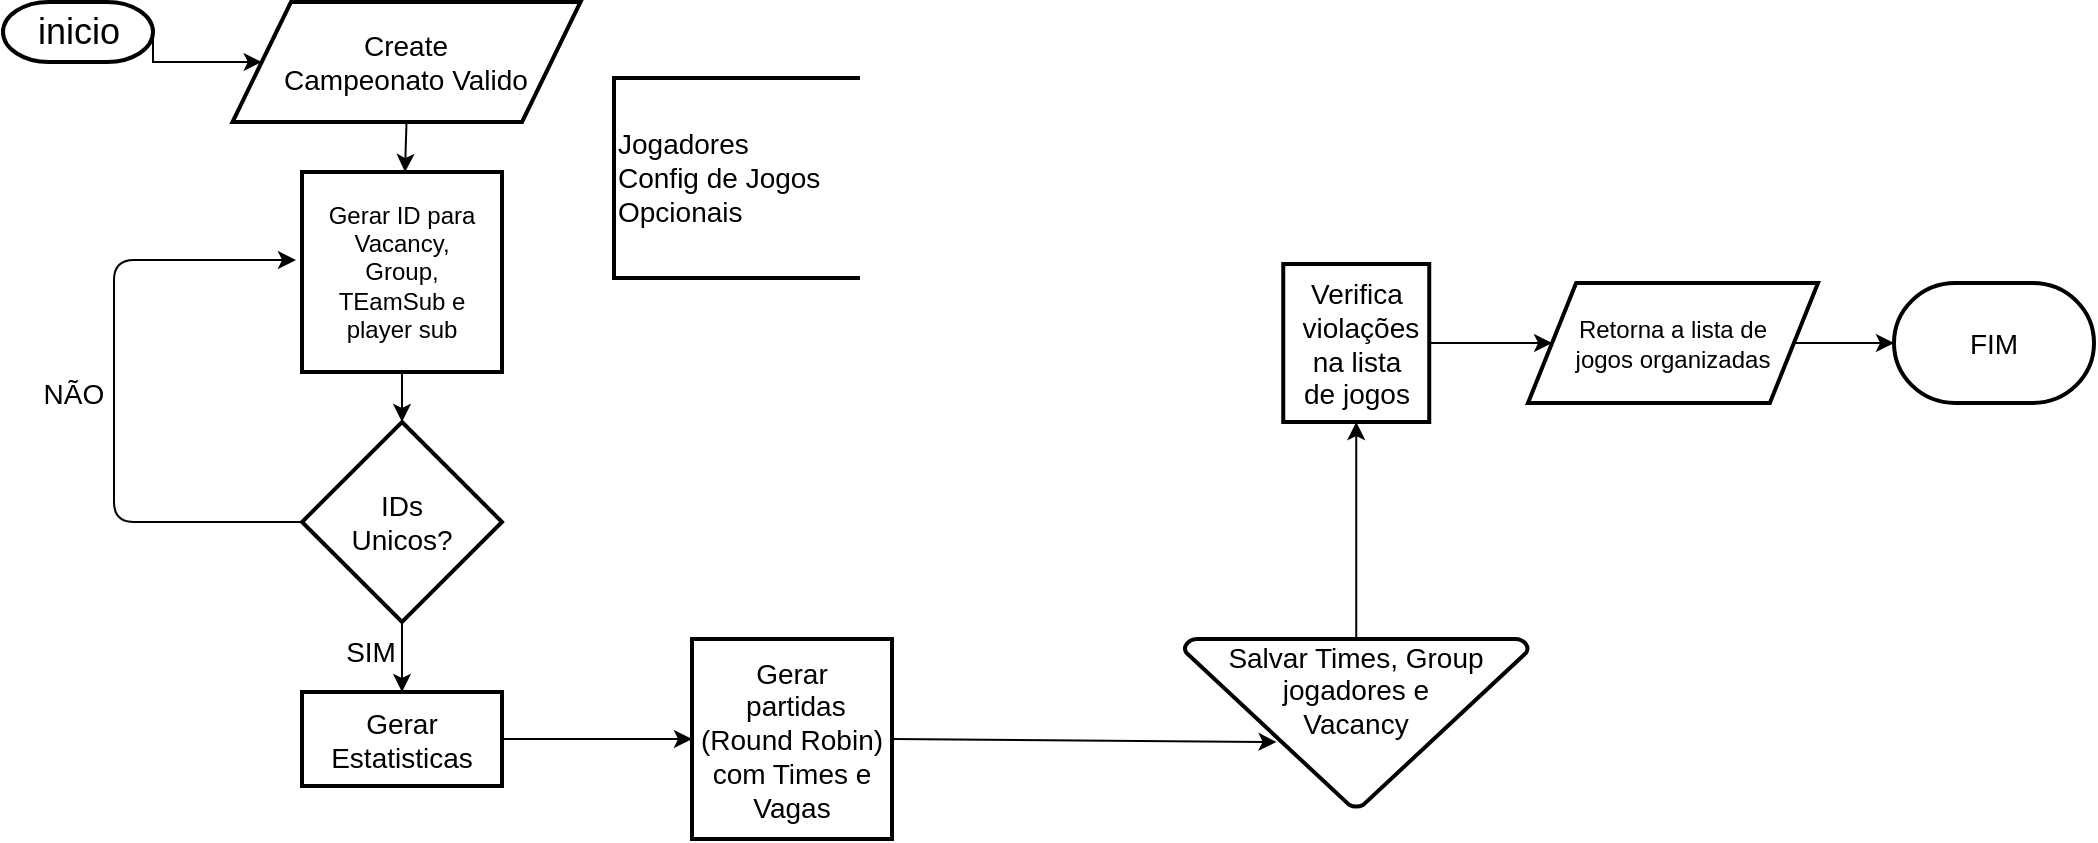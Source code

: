 <mxfile version="13.10.0" type="embed">
    <diagram id="nsNUt92DwqKHv9p4K-72" name="Page-1">
        <mxGraphModel dx="820" dy="478" grid="0" gridSize="10" guides="1" tooltips="1" connect="1" arrows="1" fold="1" page="0" pageScale="1" pageWidth="827" pageHeight="1169" math="0" shadow="0">
            <root>
                <mxCell id="0"/>
                <mxCell id="1" parent="0"/>
                <mxCell id="29" style="edgeStyle=orthogonalEdgeStyle;rounded=0;orthogonalLoop=1;jettySize=auto;html=1;exitX=1;exitY=0.5;exitDx=0;exitDy=0;exitPerimeter=0;" edge="1" parent="1" source="26" target="27">
                    <mxGeometry relative="1" as="geometry">
                        <mxPoint x="316" y="78" as="targetPoint"/>
                        <Array as="points">
                            <mxPoint x="195" y="35"/>
                        </Array>
                    </mxGeometry>
                </mxCell>
                <mxCell id="26" value="&lt;font style=&quot;font-size: 18px&quot;&gt;inicio&lt;/font&gt;" style="strokeWidth=2;html=1;shape=mxgraph.flowchart.terminator;whiteSpace=wrap;" vertex="1" parent="1">
                    <mxGeometry x="119.5" y="5" width="75" height="30" as="geometry"/>
                </mxCell>
                <mxCell id="27" value="&lt;font style=&quot;font-size: 14px&quot;&gt;Create &lt;br&gt;Campeonato Valido&lt;br&gt;&lt;/font&gt;" style="shape=parallelogram;html=1;strokeWidth=2;perimeter=parallelogramPerimeter;whiteSpace=wrap;rounded=1;arcSize=0;size=0.168;" vertex="1" parent="1">
                    <mxGeometry x="234.25" y="5" width="174" height="60" as="geometry"/>
                </mxCell>
                <mxCell id="30" value="&lt;font style=&quot;font-size: 14px&quot;&gt;Salvar Times, Group jogadores e&lt;br&gt;Vacancy&lt;br&gt;&lt;br&gt;&lt;br&gt;&lt;/font&gt;" style="strokeWidth=2;html=1;shape=mxgraph.flowchart.merge_or_storage;whiteSpace=wrap;" vertex="1" parent="1">
                    <mxGeometry x="710.25" y="323.5" width="171.75" height="84" as="geometry"/>
                </mxCell>
                <mxCell id="31" value="Gerar ID para&lt;br&gt;Vacancy,&lt;br&gt;Group,&lt;br&gt;TEamSub e player sub" style="rounded=1;whiteSpace=wrap;html=1;absoluteArcSize=1;arcSize=0;strokeWidth=2;" vertex="1" parent="1">
                    <mxGeometry x="269" y="90" width="100" height="100" as="geometry"/>
                </mxCell>
                <mxCell id="33" value="" style="endArrow=classic;html=1;exitX=0.5;exitY=1;exitDx=0;exitDy=0;" edge="1" parent="1" source="27" target="31">
                    <mxGeometry width="50" height="50" relative="1" as="geometry">
                        <mxPoint x="296" y="212" as="sourcePoint"/>
                        <mxPoint x="346" y="162" as="targetPoint"/>
                    </mxGeometry>
                </mxCell>
                <mxCell id="35" value="&lt;font style=&quot;font-size: 14px&quot;&gt;IDs &lt;br&gt;Unicos?&lt;/font&gt;" style="strokeWidth=2;html=1;shape=mxgraph.flowchart.decision;whiteSpace=wrap;" vertex="1" parent="1">
                    <mxGeometry x="269" y="215" width="100" height="100" as="geometry"/>
                </mxCell>
                <mxCell id="36" value="" style="endArrow=classic;html=1;entryX=0.5;entryY=0;entryDx=0;entryDy=0;entryPerimeter=0;exitX=0.5;exitY=1;exitDx=0;exitDy=0;" edge="1" parent="1" source="31" target="35">
                    <mxGeometry width="50" height="50" relative="1" as="geometry">
                        <mxPoint x="256" y="259" as="sourcePoint"/>
                        <mxPoint x="306" y="209" as="targetPoint"/>
                    </mxGeometry>
                </mxCell>
                <mxCell id="45" value="&lt;font style=&quot;font-size: 14px&quot;&gt;Gerar &lt;br&gt;Estatisticas&lt;/font&gt;" style="rounded=1;whiteSpace=wrap;html=1;absoluteArcSize=1;arcSize=0;strokeWidth=2;" vertex="1" parent="1">
                    <mxGeometry x="269" y="350" width="100" height="47" as="geometry"/>
                </mxCell>
                <mxCell id="46" value="" style="endArrow=classic;html=1;exitX=1;exitY=0.5;exitDx=0;exitDy=0;entryX=0;entryY=0.5;entryDx=0;entryDy=0;" edge="1" parent="1" source="45" target="47">
                    <mxGeometry width="50" height="50" relative="1" as="geometry">
                        <mxPoint x="628" y="259" as="sourcePoint"/>
                        <mxPoint x="678" y="209" as="targetPoint"/>
                        <Array as="points"/>
                    </mxGeometry>
                </mxCell>
                <mxCell id="47" value="&lt;font style=&quot;font-size: 14px&quot;&gt;Gerar&lt;br&gt;&amp;nbsp;partidas&lt;br&gt;(Round Robin)&lt;br&gt;com Times e Vagas&lt;br&gt;&lt;/font&gt;" style="rounded=1;whiteSpace=wrap;html=1;absoluteArcSize=1;arcSize=0;strokeWidth=2;" vertex="1" parent="1">
                    <mxGeometry x="464" y="323.5" width="100" height="100" as="geometry"/>
                </mxCell>
                <mxCell id="48" value="&lt;font style=&quot;font-size: 14px&quot;&gt;Jogadores&lt;br&gt;Config de Jogos&lt;br&gt;Opcionais&lt;/font&gt;" style="strokeWidth=2;html=1;shape=mxgraph.flowchart.annotation_1;align=left;pointerEvents=1;" vertex="1" parent="1">
                    <mxGeometry x="425" y="43" width="123" height="100" as="geometry"/>
                </mxCell>
                <mxCell id="49" value="" style="endArrow=classic;html=1;exitX=1;exitY=0.5;exitDx=0;exitDy=0;entryX=0.268;entryY=0.613;entryDx=0;entryDy=0;entryPerimeter=0;" edge="1" parent="1" source="47" target="30">
                    <mxGeometry width="50" height="50" relative="1" as="geometry">
                        <mxPoint x="613" y="278" as="sourcePoint"/>
                        <mxPoint x="663" y="228" as="targetPoint"/>
                    </mxGeometry>
                </mxCell>
                <mxCell id="50" value="&lt;font style=&quot;font-size: 14px&quot;&gt;Verifica&lt;br&gt;&amp;nbsp;violações &lt;br&gt;na lista &lt;br&gt;de jogos&lt;/font&gt;" style="rounded=1;whiteSpace=wrap;html=1;absoluteArcSize=1;arcSize=0;strokeWidth=2;" vertex="1" parent="1">
                    <mxGeometry x="759.63" y="136" width="72.99" height="79" as="geometry"/>
                </mxCell>
                <mxCell id="51" value="" style="endArrow=classic;html=1;exitX=0.5;exitY=0;exitDx=0;exitDy=0;exitPerimeter=0;entryX=0.5;entryY=1;entryDx=0;entryDy=0;" edge="1" parent="1" source="30" target="50">
                    <mxGeometry width="50" height="50" relative="1" as="geometry">
                        <mxPoint x="613" y="278" as="sourcePoint"/>
                        <mxPoint x="663" y="228" as="targetPoint"/>
                    </mxGeometry>
                </mxCell>
                <mxCell id="52" value="Retorna a lista de &lt;br&gt;jogos organizadas" style="shape=parallelogram;html=1;strokeWidth=2;perimeter=parallelogramPerimeter;whiteSpace=wrap;rounded=1;arcSize=0;size=0.166;" vertex="1" parent="1">
                    <mxGeometry x="882" y="145.5" width="145" height="60" as="geometry"/>
                </mxCell>
                <mxCell id="53" value="" style="endArrow=classic;html=1;entryX=0;entryY=0.5;entryDx=0;entryDy=0;exitX=1;exitY=0.5;exitDx=0;exitDy=0;" edge="1" parent="1" source="50" target="52">
                    <mxGeometry width="50" height="50" relative="1" as="geometry">
                        <mxPoint x="613" y="278" as="sourcePoint"/>
                        <mxPoint x="663" y="228" as="targetPoint"/>
                    </mxGeometry>
                </mxCell>
                <mxCell id="54" value="&lt;font style=&quot;font-size: 14px&quot;&gt;FIM&lt;/font&gt;" style="strokeWidth=2;html=1;shape=mxgraph.flowchart.terminator;whiteSpace=wrap;" vertex="1" parent="1">
                    <mxGeometry x="1065" y="145.5" width="100" height="60" as="geometry"/>
                </mxCell>
                <mxCell id="55" value="" style="endArrow=classic;html=1;entryX=0;entryY=0.5;entryDx=0;entryDy=0;entryPerimeter=0;exitX=1;exitY=0.5;exitDx=0;exitDy=0;" edge="1" parent="1" source="52" target="54">
                    <mxGeometry width="50" height="50" relative="1" as="geometry">
                        <mxPoint x="613" y="278" as="sourcePoint"/>
                        <mxPoint x="663" y="228" as="targetPoint"/>
                    </mxGeometry>
                </mxCell>
                <mxCell id="57" value="" style="endArrow=classic;html=1;exitX=0;exitY=0.5;exitDx=0;exitDy=0;exitPerimeter=0;entryX=-0.03;entryY=0.44;entryDx=0;entryDy=0;entryPerimeter=0;" edge="1" parent="1" source="35" target="31">
                    <mxGeometry relative="1" as="geometry">
                        <mxPoint x="588" y="253" as="sourcePoint"/>
                        <mxPoint x="688" y="253" as="targetPoint"/>
                        <Array as="points">
                            <mxPoint x="175" y="265"/>
                            <mxPoint x="175" y="134"/>
                        </Array>
                    </mxGeometry>
                </mxCell>
                <mxCell id="58" value="&lt;font style=&quot;font-size: 14px&quot;&gt;NÃO&amp;nbsp; &amp;nbsp; &amp;nbsp; &amp;nbsp;&amp;nbsp;&lt;br&gt;&lt;/font&gt;" style="edgeLabel;resizable=0;html=1;align=center;verticalAlign=middle;labelBackgroundColor=none;" connectable="0" vertex="1" parent="57">
                    <mxGeometry relative="1" as="geometry">
                        <mxPoint x="-5" as="offset"/>
                    </mxGeometry>
                </mxCell>
                <mxCell id="59" value="" style="endArrow=classic;html=1;exitX=0.5;exitY=1;exitDx=0;exitDy=0;exitPerimeter=0;entryX=0.5;entryY=0;entryDx=0;entryDy=0;" edge="1" parent="1" source="35" target="45">
                    <mxGeometry relative="1" as="geometry">
                        <mxPoint x="468" y="253" as="sourcePoint"/>
                        <mxPoint x="568" y="253" as="targetPoint"/>
                    </mxGeometry>
                </mxCell>
                <mxCell id="60" value="&lt;font style=&quot;font-size: 14px&quot;&gt;SIM&lt;/font&gt;" style="edgeLabel;resizable=0;html=1;align=center;verticalAlign=middle;" connectable="0" vertex="1" parent="59">
                    <mxGeometry relative="1" as="geometry">
                        <mxPoint x="-16" y="-3" as="offset"/>
                    </mxGeometry>
                </mxCell>
            </root>
        </mxGraphModel>
    </diagram>
</mxfile>
